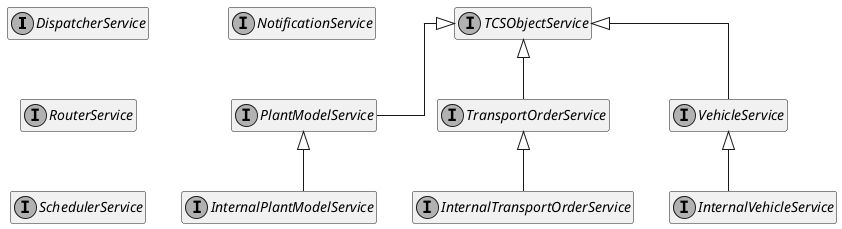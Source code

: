 @startuml
skinparam monochrome true
skinparam linetype ortho
'left to right direction

hide empty members

together {
  interface DispatcherService
  interface RouterService
  interface SchedulerService
}

together {
  interface TCSObjectService

  interface PlantModelService
  interface TransportOrderService
  interface VehicleService

  interface InternalPlantModelService
  interface InternalTransportOrderService
  interface InternalVehicleService

  interface NotificationService
}

TCSObjectService <|-- PlantModelService
TCSObjectService <|-- TransportOrderService
TCSObjectService <|-- VehicleService

PlantModelService <|-- InternalPlantModelService
TransportOrderService <|-- InternalTransportOrderService
VehicleService <|-- InternalVehicleService

DispatcherService -[hidden]-> RouterService
RouterService -[hidden]-> SchedulerService
@enduml